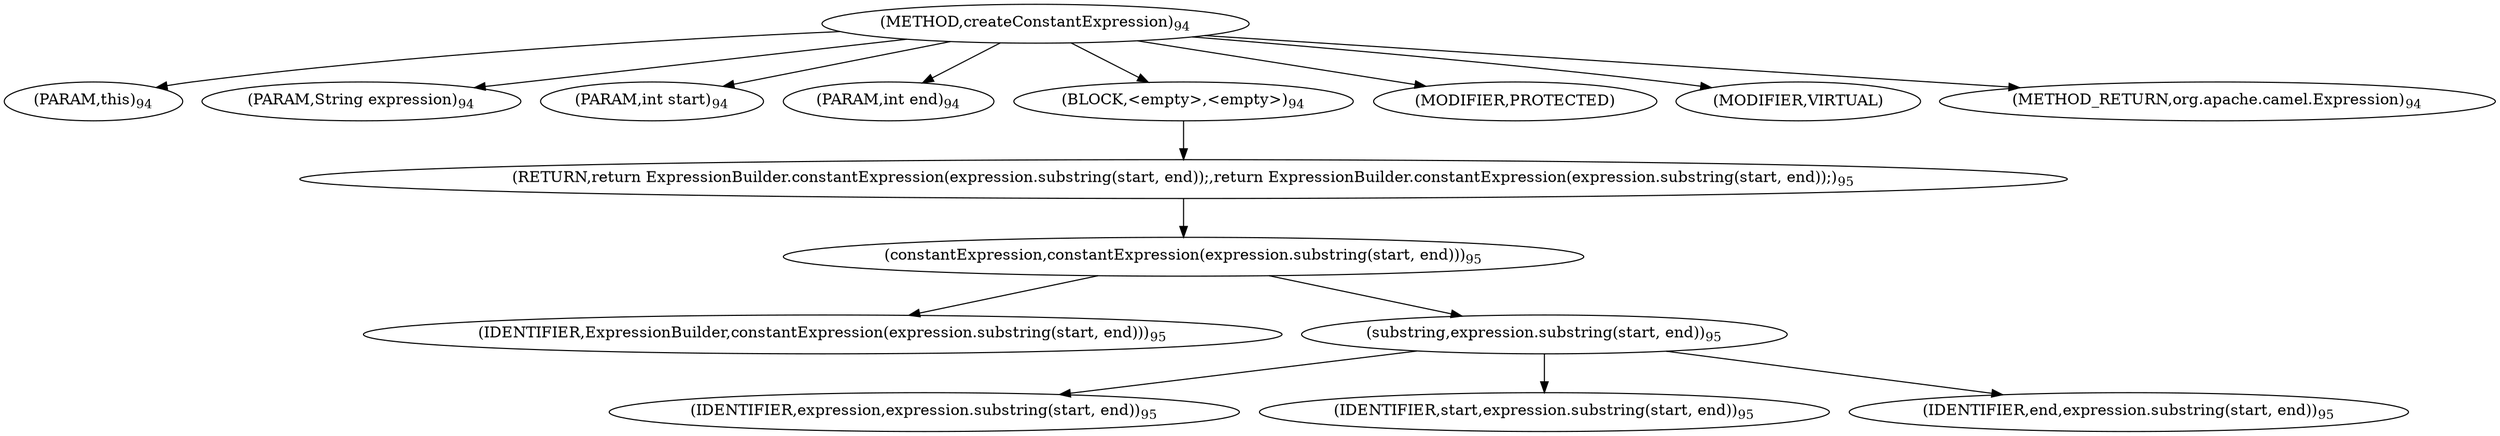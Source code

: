 digraph "createConstantExpression" {  
"199" [label = <(METHOD,createConstantExpression)<SUB>94</SUB>> ]
"200" [label = <(PARAM,this)<SUB>94</SUB>> ]
"201" [label = <(PARAM,String expression)<SUB>94</SUB>> ]
"202" [label = <(PARAM,int start)<SUB>94</SUB>> ]
"203" [label = <(PARAM,int end)<SUB>94</SUB>> ]
"204" [label = <(BLOCK,&lt;empty&gt;,&lt;empty&gt;)<SUB>94</SUB>> ]
"205" [label = <(RETURN,return ExpressionBuilder.constantExpression(expression.substring(start, end));,return ExpressionBuilder.constantExpression(expression.substring(start, end));)<SUB>95</SUB>> ]
"206" [label = <(constantExpression,constantExpression(expression.substring(start, end)))<SUB>95</SUB>> ]
"207" [label = <(IDENTIFIER,ExpressionBuilder,constantExpression(expression.substring(start, end)))<SUB>95</SUB>> ]
"208" [label = <(substring,expression.substring(start, end))<SUB>95</SUB>> ]
"209" [label = <(IDENTIFIER,expression,expression.substring(start, end))<SUB>95</SUB>> ]
"210" [label = <(IDENTIFIER,start,expression.substring(start, end))<SUB>95</SUB>> ]
"211" [label = <(IDENTIFIER,end,expression.substring(start, end))<SUB>95</SUB>> ]
"212" [label = <(MODIFIER,PROTECTED)> ]
"213" [label = <(MODIFIER,VIRTUAL)> ]
"214" [label = <(METHOD_RETURN,org.apache.camel.Expression)<SUB>94</SUB>> ]
  "199" -> "200" 
  "199" -> "201" 
  "199" -> "202" 
  "199" -> "203" 
  "199" -> "204" 
  "199" -> "212" 
  "199" -> "213" 
  "199" -> "214" 
  "204" -> "205" 
  "205" -> "206" 
  "206" -> "207" 
  "206" -> "208" 
  "208" -> "209" 
  "208" -> "210" 
  "208" -> "211" 
}
